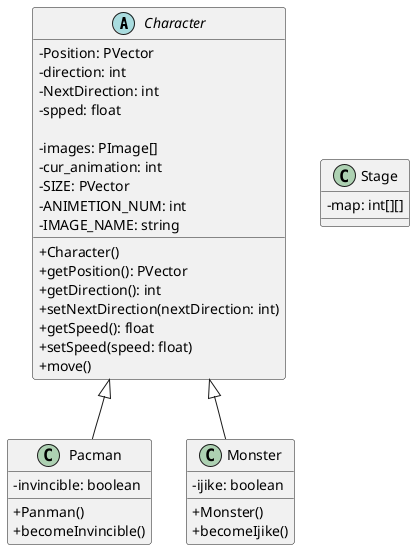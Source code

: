 @startuml pacman
skinparam classAttributeIconSize 0

Character <|-- Pacman
Character <|-- Monster

abstract class Character {
    - Position: PVector
    - direction: int
    - NextDirection: int
    - spped: float

    - images: PImage[]
    - cur_animation: int
    - SIZE: PVector
    - ANIMETION_NUM: int
    - IMAGE_NAME: string

    + Character()
    + getPosition(): PVector
    + getDirection(): int
    + setNextDirection(nextDirection: int)
    + getSpeed(): float
    + setSpeed(speed: float)
    + move()
}

class Pacman {
    - invincible: boolean

    + Panman()
    + becomeInvincible()
}

class Monster {
    - ijike: boolean

    + Monster()
    + becomeIjike()
}

class Stage {
    - map: int[][]
}
@enduml